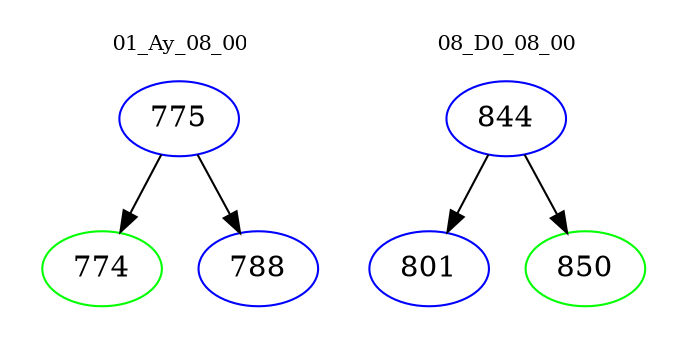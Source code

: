 digraph{
subgraph cluster_0 {
color = white
label = "01_Ay_08_00";
fontsize=10;
T0_775 [label="775", color="blue"]
T0_775 -> T0_774 [color="black"]
T0_774 [label="774", color="green"]
T0_775 -> T0_788 [color="black"]
T0_788 [label="788", color="blue"]
}
subgraph cluster_1 {
color = white
label = "08_D0_08_00";
fontsize=10;
T1_844 [label="844", color="blue"]
T1_844 -> T1_801 [color="black"]
T1_801 [label="801", color="blue"]
T1_844 -> T1_850 [color="black"]
T1_850 [label="850", color="green"]
}
}
